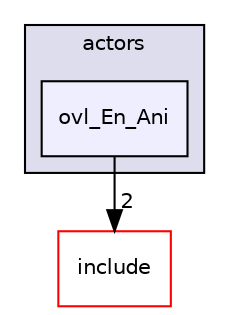 digraph "src/overlays/actors/ovl_En_Ani" {
  compound=true
  node [ fontsize="10", fontname="Helvetica"];
  edge [ labelfontsize="10", labelfontname="Helvetica"];
  subgraph clusterdir_e93473484be31ce7bcb356bd643a22f8 {
    graph [ bgcolor="#ddddee", pencolor="black", label="actors" fontname="Helvetica", fontsize="10", URL="dir_e93473484be31ce7bcb356bd643a22f8.html"]
  dir_9eb38035c8d5814b9577961cb5ee003c [shape=box, label="ovl_En_Ani", style="filled", fillcolor="#eeeeff", pencolor="black", URL="dir_9eb38035c8d5814b9577961cb5ee003c.html"];
  }
  dir_d44c64559bbebec7f509842c48db8b23 [shape=box label="include" fillcolor="white" style="filled" color="red" URL="dir_d44c64559bbebec7f509842c48db8b23.html"];
  dir_9eb38035c8d5814b9577961cb5ee003c->dir_d44c64559bbebec7f509842c48db8b23 [headlabel="2", labeldistance=1.5 headhref="dir_000177_000000.html"];
}
